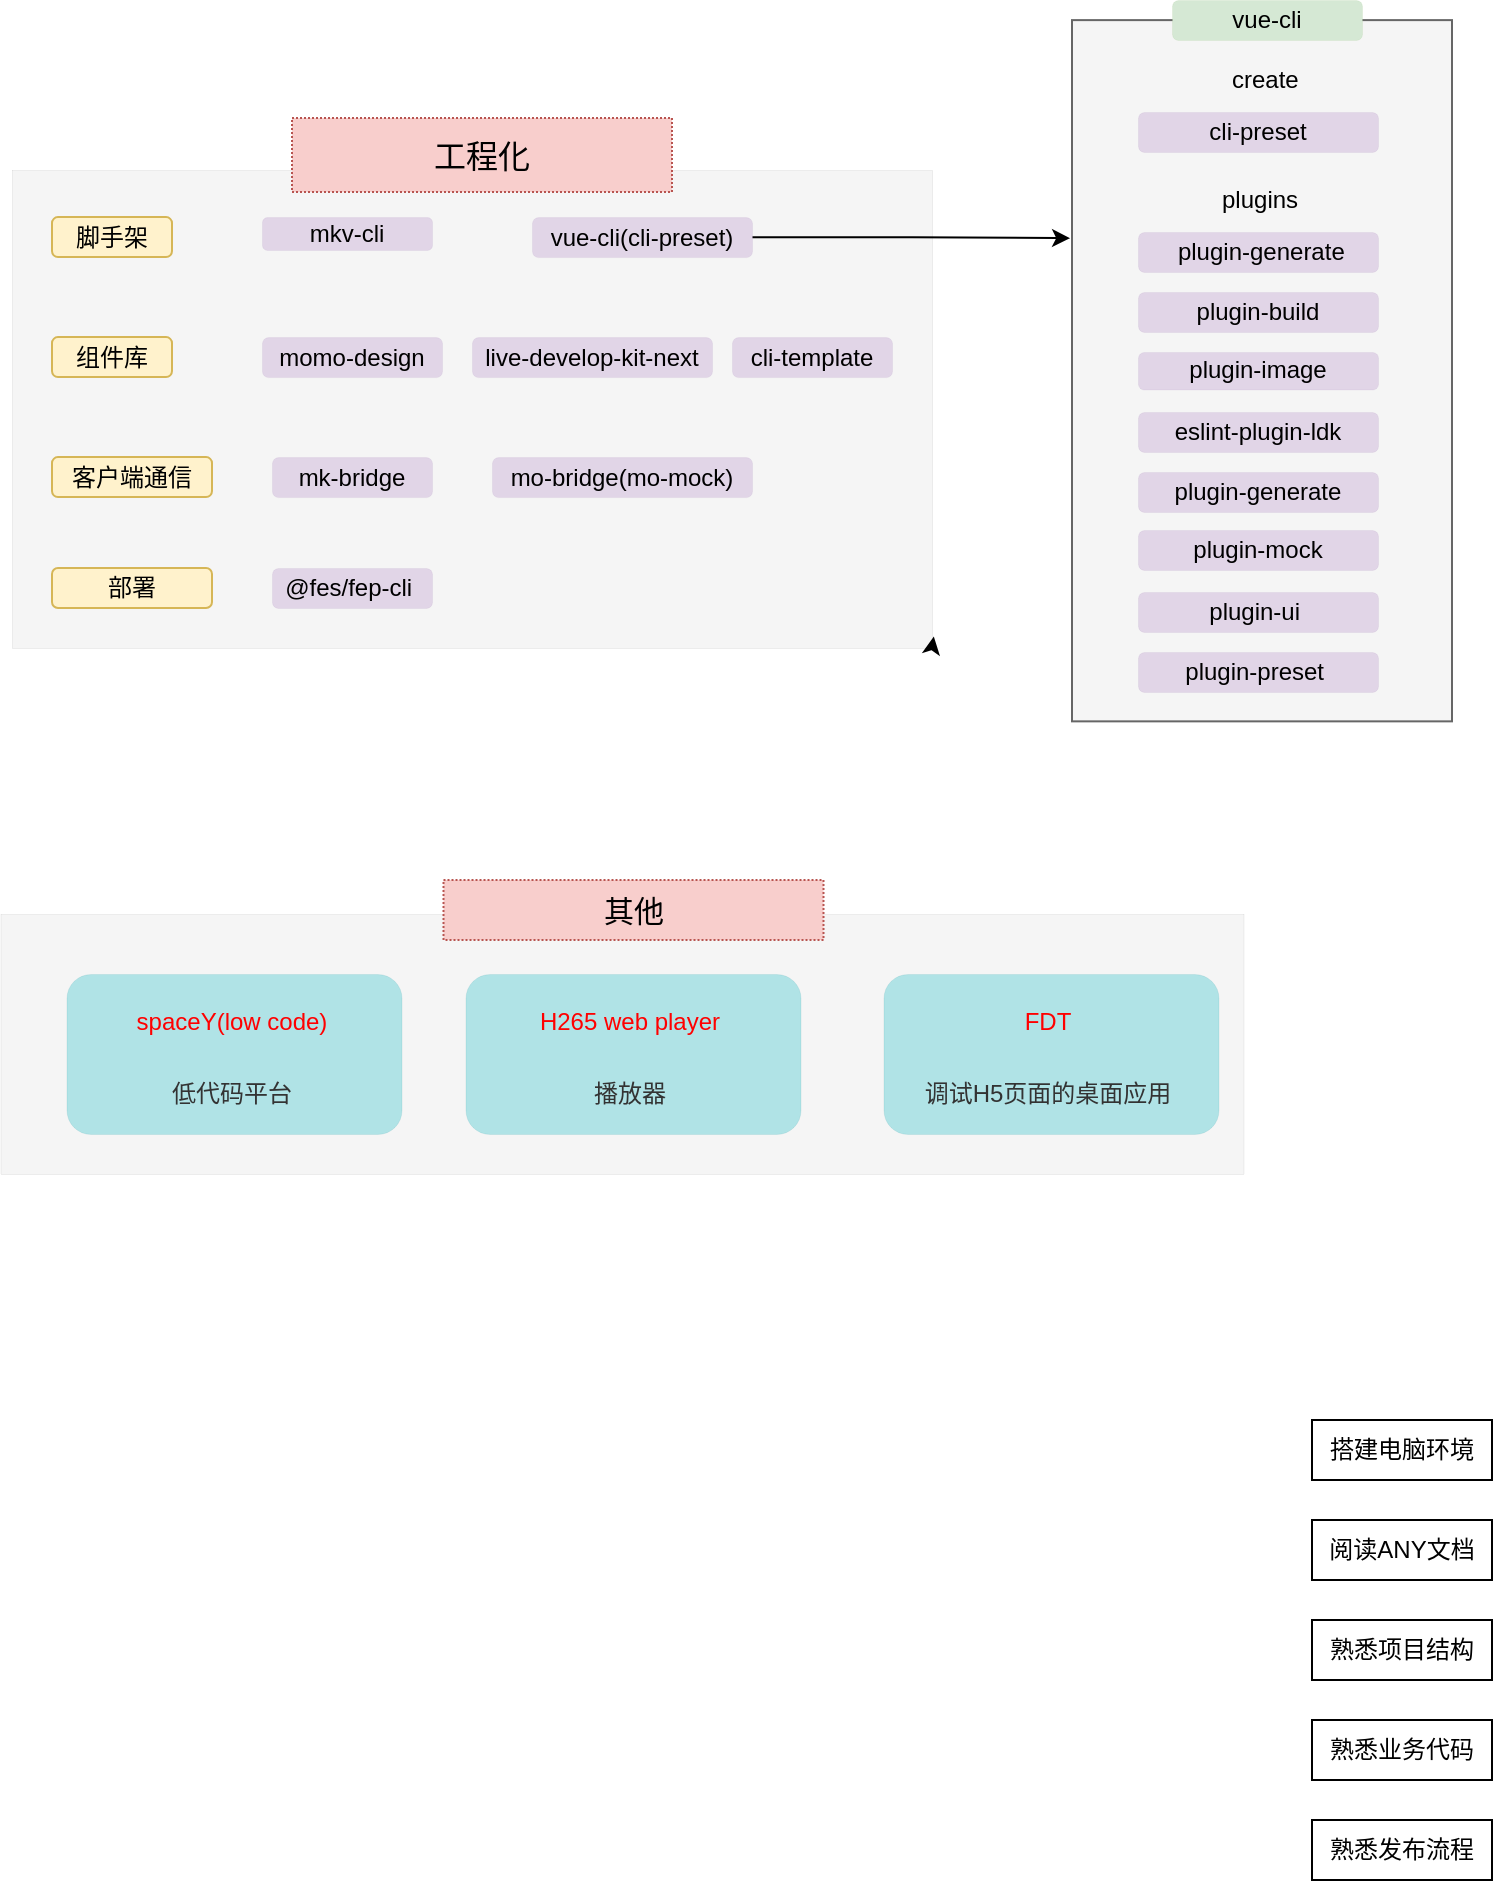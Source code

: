<mxfile version="14.7.7" type="github">
  <diagram id="tQhcmQdpXZ62_c54OMQi" name="Page-1">
    <mxGraphModel dx="1388" dy="1859" grid="1" gridSize="10" guides="1" tooltips="1" connect="1" arrows="1" fold="1" page="1" pageScale="1" pageWidth="827" pageHeight="1169" math="0" shadow="0">
      <root>
        <mxCell id="0" />
        <mxCell id="1" parent="0" />
        <mxCell id="L4b4TQbKoo5pKThwZ0v5-27" value="" style="rounded=0;whiteSpace=wrap;html=1;shadow=0;glass=0;dashed=1;dashPattern=1 1;labelBackgroundColor=#ffffff;sketch=0;fontSize=12;fontColor=#333333;strokeWidth=0;fillColor=#f5f5f5;align=center;verticalAlign=middle;strokeColor=#666666;" vertex="1" parent="1">
          <mxGeometry x="24.25" y="-683" width="621.5" height="130" as="geometry" />
        </mxCell>
        <mxCell id="BeSUbaSSBDn7unbjMiaT-6" value="" style="rounded=0;whiteSpace=wrap;html=1;fillColor=#f5f5f5;strokeColor=#666666;fontColor=#333333;" parent="1" vertex="1">
          <mxGeometry x="560" y="-1129.94" width="190" height="350.62" as="geometry" />
        </mxCell>
        <mxCell id="BeSUbaSSBDn7unbjMiaT-1" value="搭建电脑环境" style="rounded=0;whiteSpace=wrap;html=1;" parent="1" vertex="1">
          <mxGeometry x="680" y="-430" width="90" height="30" as="geometry" />
        </mxCell>
        <mxCell id="BeSUbaSSBDn7unbjMiaT-2" value="阅读ANY文档" style="rounded=0;whiteSpace=wrap;html=1;" parent="1" vertex="1">
          <mxGeometry x="680" y="-380" width="90" height="30" as="geometry" />
        </mxCell>
        <mxCell id="BeSUbaSSBDn7unbjMiaT-3" value="熟悉项目结构" style="rounded=0;whiteSpace=wrap;html=1;" parent="1" vertex="1">
          <mxGeometry x="680" y="-330" width="90" height="30" as="geometry" />
        </mxCell>
        <mxCell id="BeSUbaSSBDn7unbjMiaT-4" value="熟悉业务代码" style="rounded=0;whiteSpace=wrap;html=1;" parent="1" vertex="1">
          <mxGeometry x="680" y="-280" width="90" height="30" as="geometry" />
        </mxCell>
        <mxCell id="BeSUbaSSBDn7unbjMiaT-5" value="熟悉发布流程" style="rounded=0;whiteSpace=wrap;html=1;" parent="1" vertex="1">
          <mxGeometry x="680" y="-230" width="90" height="30" as="geometry" />
        </mxCell>
        <mxCell id="BeSUbaSSBDn7unbjMiaT-7" value="vue-cli" style="text;html=1;strokeColor=#82b366;fillColor=#d5e8d4;align=center;verticalAlign=middle;whiteSpace=wrap;rounded=1;strokeWidth=0;" parent="1" vertex="1">
          <mxGeometry x="610" y="-1140" width="95" height="20" as="geometry" />
        </mxCell>
        <mxCell id="BeSUbaSSBDn7unbjMiaT-9" value="&lt;meta charset=&quot;utf-8&quot;&gt;create" style="text;whiteSpace=wrap;html=1;" parent="1" vertex="1">
          <mxGeometry x="638" y="-1114" width="35" height="30" as="geometry" />
        </mxCell>
        <mxCell id="BeSUbaSSBDn7unbjMiaT-10" value="plugins" style="text;whiteSpace=wrap;html=1;" parent="1" vertex="1">
          <mxGeometry x="633" y="-1054" width="40" height="30" as="geometry" />
        </mxCell>
        <mxCell id="BeSUbaSSBDn7unbjMiaT-18" value="eslint-plugin-ldk" style="text;html=1;strokeColor=#9673a6;align=center;verticalAlign=middle;whiteSpace=wrap;rounded=1;fillColor=#e1d5e7;strokeWidth=0;" parent="1" vertex="1">
          <mxGeometry x="593" y="-934" width="120" height="20" as="geometry" />
        </mxCell>
        <mxCell id="BeSUbaSSBDn7unbjMiaT-22" value="&lt;span style=&quot;text-align: left&quot;&gt;plugin-generate&lt;/span&gt;" style="text;html=1;strokeColor=#9673a6;align=center;verticalAlign=middle;whiteSpace=wrap;rounded=1;fillColor=#e1d5e7;strokeWidth=0;" parent="1" vertex="1">
          <mxGeometry x="593" y="-904" width="120" height="20" as="geometry" />
        </mxCell>
        <mxCell id="BeSUbaSSBDn7unbjMiaT-23" value="&lt;span style=&quot;text-align: left&quot;&gt;plugin-image&lt;/span&gt;" style="text;html=1;strokeColor=#9673a6;align=center;verticalAlign=middle;whiteSpace=wrap;rounded=1;fillColor=#e1d5e7;strokeWidth=0;" parent="1" vertex="1">
          <mxGeometry x="593" y="-964" width="120" height="18.75" as="geometry" />
        </mxCell>
        <mxCell id="BeSUbaSSBDn7unbjMiaT-24" value="&lt;p&gt;plugin-mock&lt;/p&gt;" style="text;html=1;strokeColor=#9673a6;align=center;verticalAlign=middle;whiteSpace=wrap;rounded=1;fillColor=#e1d5e7;strokeWidth=0;" parent="1" vertex="1">
          <mxGeometry x="593" y="-875" width="120" height="20" as="geometry" />
        </mxCell>
        <mxCell id="BeSUbaSSBDn7unbjMiaT-25" value="&lt;span style=&quot;text-align: left&quot;&gt;plugin-ui&amp;nbsp;&lt;/span&gt;" style="text;html=1;strokeColor=#9673a6;align=center;verticalAlign=middle;whiteSpace=wrap;rounded=1;fillColor=#e1d5e7;strokeWidth=0;" parent="1" vertex="1">
          <mxGeometry x="593" y="-844" width="120" height="20" as="geometry" />
        </mxCell>
        <mxCell id="BeSUbaSSBDn7unbjMiaT-26" value="&lt;span style=&quot;text-align: left&quot;&gt;plugin-preset&amp;nbsp;&lt;/span&gt;" style="text;html=1;strokeColor=#9673a6;align=center;verticalAlign=middle;whiteSpace=wrap;rounded=1;fillColor=#e1d5e7;strokeWidth=0;" parent="1" vertex="1">
          <mxGeometry x="593" y="-814" width="120" height="20" as="geometry" />
        </mxCell>
        <mxCell id="BeSUbaSSBDn7unbjMiaT-27" value="&lt;span style=&quot;text-align: left&quot;&gt;plugin-build&lt;/span&gt;" style="text;html=1;strokeColor=#9673a6;align=center;verticalAlign=middle;whiteSpace=wrap;rounded=1;fillColor=#e1d5e7;strokeWidth=0;" parent="1" vertex="1">
          <mxGeometry x="593" y="-994" width="120" height="20" as="geometry" />
        </mxCell>
        <mxCell id="BeSUbaSSBDn7unbjMiaT-28" value="&amp;nbsp;&lt;span&gt;plugin-generate&lt;br&gt;&lt;/span&gt;" style="text;html=1;strokeColor=#9673a6;align=center;verticalAlign=middle;whiteSpace=wrap;rounded=1;fillColor=#e1d5e7;strokeWidth=0;" parent="1" vertex="1">
          <mxGeometry x="593" y="-1024" width="120" height="20" as="geometry" />
        </mxCell>
        <mxCell id="BeSUbaSSBDn7unbjMiaT-32" value="cli-preset&lt;span&gt;&lt;br&gt;&lt;/span&gt;" style="text;html=1;strokeColor=#9673a6;align=center;verticalAlign=middle;whiteSpace=wrap;rounded=1;fillColor=#e1d5e7;strokeWidth=0;" parent="1" vertex="1">
          <mxGeometry x="593" y="-1084" width="120" height="20" as="geometry" />
        </mxCell>
        <mxCell id="BeSUbaSSBDn7unbjMiaT-35" value="" style="rounded=0;whiteSpace=wrap;html=1;shadow=0;glass=0;sketch=0;strokeWidth=0;fillColor=#f5f5f5;strokeColor=#666666;fontColor=#333333;" parent="1" vertex="1">
          <mxGeometry x="30" y="-1055" width="460" height="239" as="geometry" />
        </mxCell>
        <mxCell id="BeSUbaSSBDn7unbjMiaT-36" value="脚手架" style="text;html=1;strokeColor=#d6b656;fillColor=#fff2cc;align=center;verticalAlign=middle;whiteSpace=wrap;rounded=1;shadow=0;glass=0;sketch=0;" parent="1" vertex="1">
          <mxGeometry x="50" y="-1031.44" width="60" height="20" as="geometry" />
        </mxCell>
        <mxCell id="L4b4TQbKoo5pKThwZ0v5-4" style="edgeStyle=orthogonalEdgeStyle;rounded=0;orthogonalLoop=1;jettySize=auto;html=1;entryX=-0.005;entryY=0.311;entryDx=0;entryDy=0;entryPerimeter=0;" edge="1" parent="1" source="BeSUbaSSBDn7unbjMiaT-38" target="BeSUbaSSBDn7unbjMiaT-6">
          <mxGeometry relative="1" as="geometry" />
        </mxCell>
        <mxCell id="BeSUbaSSBDn7unbjMiaT-38" value="vue-cli(cli-preset)" style="text;html=1;strokeColor=#9673a6;fillColor=#e1d5e7;align=center;verticalAlign=middle;whiteSpace=wrap;rounded=1;shadow=0;glass=0;sketch=0;dashed=1;strokeWidth=0;" parent="1" vertex="1">
          <mxGeometry x="290" y="-1031.44" width="110" height="20" as="geometry" />
        </mxCell>
        <mxCell id="BeSUbaSSBDn7unbjMiaT-39" value="live-develop-kit-next" style="text;html=1;strokeColor=#9673a6;fillColor=#e1d5e7;align=center;verticalAlign=middle;whiteSpace=wrap;rounded=1;shadow=0;glass=0;sketch=0;dashed=1;dashPattern=1 1;strokeWidth=0;" parent="1" vertex="1">
          <mxGeometry x="260" y="-971.44" width="120" height="20" as="geometry" />
        </mxCell>
        <mxCell id="BeSUbaSSBDn7unbjMiaT-40" value="momo-design" style="text;html=1;strokeColor=#9673a6;fillColor=#e1d5e7;align=center;verticalAlign=middle;whiteSpace=wrap;rounded=1;shadow=0;glass=0;sketch=0;dashed=1;strokeWidth=0;" parent="1" vertex="1">
          <mxGeometry x="155" y="-971.44" width="90" height="20" as="geometry" />
        </mxCell>
        <mxCell id="BeSUbaSSBDn7unbjMiaT-41" value="组件库" style="text;html=1;strokeColor=#d6b656;fillColor=#fff2cc;align=center;verticalAlign=middle;whiteSpace=wrap;rounded=1;shadow=0;glass=0;sketch=0;" parent="1" vertex="1">
          <mxGeometry x="50" y="-971.44" width="60" height="20" as="geometry" />
        </mxCell>
        <mxCell id="BeSUbaSSBDn7unbjMiaT-42" value="cli-template" style="text;html=1;strokeColor=#9673a6;fillColor=#e1d5e7;align=center;verticalAlign=middle;whiteSpace=wrap;rounded=1;shadow=0;glass=0;sketch=0;dashed=1;strokeWidth=0;" parent="1" vertex="1">
          <mxGeometry x="390" y="-971.44" width="80" height="20" as="geometry" />
        </mxCell>
        <mxCell id="BeSUbaSSBDn7unbjMiaT-43" value="客户端通信" style="text;html=1;strokeColor=#d6b656;fillColor=#fff2cc;align=center;verticalAlign=middle;whiteSpace=wrap;rounded=1;shadow=0;glass=0;sketch=0;" parent="1" vertex="1">
          <mxGeometry x="50" y="-911.44" width="80" height="20" as="geometry" />
        </mxCell>
        <mxCell id="BeSUbaSSBDn7unbjMiaT-44" value="mo-bridge(mo-mock)" style="text;html=1;strokeColor=#9673a6;fillColor=#e1d5e7;align=center;verticalAlign=middle;whiteSpace=wrap;rounded=1;shadow=0;glass=0;sketch=0;dashed=1;strokeWidth=0;" parent="1" vertex="1">
          <mxGeometry x="270" y="-911.44" width="130" height="20" as="geometry" />
        </mxCell>
        <mxCell id="BeSUbaSSBDn7unbjMiaT-45" value="mk-bridge" style="text;html=1;strokeColor=#9673a6;fillColor=#e1d5e7;align=center;verticalAlign=middle;whiteSpace=wrap;rounded=1;shadow=0;glass=0;sketch=0;dashed=1;strokeWidth=0;" parent="1" vertex="1">
          <mxGeometry x="160" y="-911.44" width="80" height="20" as="geometry" />
        </mxCell>
        <mxCell id="BeSUbaSSBDn7unbjMiaT-50" value="工程化" style="text;html=1;strokeColor=#b85450;fillColor=#f8cecc;align=center;verticalAlign=middle;whiteSpace=wrap;rounded=0;shadow=0;glass=0;dashed=1;dashPattern=1 1;sketch=0;fontSize=16;" parent="1" vertex="1">
          <mxGeometry x="170" y="-1081" width="190" height="37" as="geometry" />
        </mxCell>
        <mxCell id="BeSUbaSSBDn7unbjMiaT-52" value="mkv-cli" style="text;html=1;strokeColor=#9673a6;fillColor=#e1d5e7;align=center;verticalAlign=middle;whiteSpace=wrap;rounded=1;shadow=0;glass=0;sketch=0;dashed=1;strokeWidth=0;" parent="1" vertex="1">
          <mxGeometry x="155" y="-1031.44" width="85" height="16.44" as="geometry" />
        </mxCell>
        <mxCell id="L4b4TQbKoo5pKThwZ0v5-1" value="部署" style="text;html=1;strokeColor=#d6b656;fillColor=#fff2cc;align=center;verticalAlign=middle;whiteSpace=wrap;rounded=1;shadow=0;glass=0;sketch=0;" vertex="1" parent="1">
          <mxGeometry x="50" y="-856" width="80" height="20" as="geometry" />
        </mxCell>
        <mxCell id="L4b4TQbKoo5pKThwZ0v5-2" value="@fes/fep-cli&amp;nbsp;" style="text;html=1;strokeColor=#9673a6;fillColor=#e1d5e7;align=center;verticalAlign=middle;whiteSpace=wrap;rounded=1;shadow=0;glass=0;sketch=0;dashed=1;strokeWidth=0;" vertex="1" parent="1">
          <mxGeometry x="160" y="-856" width="80" height="20" as="geometry" />
        </mxCell>
        <mxCell id="L4b4TQbKoo5pKThwZ0v5-3" style="edgeStyle=orthogonalEdgeStyle;rounded=0;orthogonalLoop=1;jettySize=auto;html=1;exitX=1;exitY=1;exitDx=0;exitDy=0;entryX=1.002;entryY=0.976;entryDx=0;entryDy=0;entryPerimeter=0;" edge="1" parent="1" source="BeSUbaSSBDn7unbjMiaT-35" target="BeSUbaSSBDn7unbjMiaT-35">
          <mxGeometry relative="1" as="geometry" />
        </mxCell>
        <mxCell id="L4b4TQbKoo5pKThwZ0v5-11" value="" style="rounded=1;whiteSpace=wrap;html=1;shadow=0;glass=0;dashed=1;dashPattern=1 1;sketch=0;fontSize=12;strokeWidth=0;fillColor=#b0e3e6;align=center;verticalAlign=middle;strokeColor=#0e8088;" vertex="1" parent="1">
          <mxGeometry x="57.25" y="-653" width="167.5" height="80" as="geometry" />
        </mxCell>
        <mxCell id="L4b4TQbKoo5pKThwZ0v5-9" value="spaceY(low code)" style="text;html=1;align=center;verticalAlign=middle;whiteSpace=wrap;rounded=1;shadow=0;glass=0;dashed=1;dashPattern=1 1;sketch=0;fontColor=#FF0000;labelBackgroundColor=none;" vertex="1" parent="1">
          <mxGeometry x="64.75" y="-641" width="150" height="24" as="geometry" />
        </mxCell>
        <mxCell id="L4b4TQbKoo5pKThwZ0v5-12" value="低代码平台" style="text;html=1;strokeColor=none;fillColor=none;align=center;verticalAlign=middle;whiteSpace=wrap;rounded=0;shadow=0;glass=0;dashed=1;dashPattern=1 1;sketch=0;fontSize=12;labelBackgroundColor=none;fontColor=#333333;" vertex="1" parent="1">
          <mxGeometry x="74.75" y="-603" width="130" height="20" as="geometry" />
        </mxCell>
        <mxCell id="L4b4TQbKoo5pKThwZ0v5-21" value="" style="rounded=1;whiteSpace=wrap;html=1;shadow=0;glass=0;dashed=1;dashPattern=1 1;sketch=0;fontSize=12;strokeWidth=0;fillColor=#b0e3e6;align=center;verticalAlign=middle;strokeColor=#0e8088;" vertex="1" parent="1">
          <mxGeometry x="465.75" y="-653" width="167.5" height="80" as="geometry" />
        </mxCell>
        <mxCell id="L4b4TQbKoo5pKThwZ0v5-22" value="FDT" style="text;html=1;align=center;verticalAlign=middle;whiteSpace=wrap;rounded=1;shadow=0;glass=0;dashed=1;dashPattern=1 1;sketch=0;fontColor=#FF0000;labelBackgroundColor=none;" vertex="1" parent="1">
          <mxGeometry x="473.25" y="-641" width="150" height="24" as="geometry" />
        </mxCell>
        <mxCell id="L4b4TQbKoo5pKThwZ0v5-23" value="&lt;span&gt;调试H5页面的桌面应用&lt;/span&gt;" style="text;html=1;strokeColor=none;fillColor=none;align=center;verticalAlign=middle;whiteSpace=wrap;rounded=0;shadow=0;glass=0;dashed=1;dashPattern=1 1;sketch=0;fontSize=12;labelBackgroundColor=none;fontColor=#333333;" vertex="1" parent="1">
          <mxGeometry x="483.25" y="-603" width="130" height="20" as="geometry" />
        </mxCell>
        <mxCell id="L4b4TQbKoo5pKThwZ0v5-24" value="" style="rounded=1;whiteSpace=wrap;html=1;shadow=0;glass=0;dashed=1;dashPattern=1 1;sketch=0;fontSize=12;strokeWidth=0;fillColor=#b0e3e6;align=center;verticalAlign=middle;strokeColor=#0e8088;" vertex="1" parent="1">
          <mxGeometry x="256.75" y="-653" width="167.5" height="80" as="geometry" />
        </mxCell>
        <mxCell id="L4b4TQbKoo5pKThwZ0v5-25" value="H265 web player" style="text;html=1;align=center;verticalAlign=middle;whiteSpace=wrap;rounded=1;shadow=0;glass=0;dashed=1;dashPattern=1 1;sketch=0;fontColor=#FF0000;labelBackgroundColor=none;" vertex="1" parent="1">
          <mxGeometry x="264.25" y="-641" width="150" height="24" as="geometry" />
        </mxCell>
        <mxCell id="L4b4TQbKoo5pKThwZ0v5-26" value="播放器" style="text;html=1;strokeColor=none;fillColor=none;align=center;verticalAlign=middle;whiteSpace=wrap;rounded=0;shadow=0;glass=0;dashed=1;dashPattern=1 1;sketch=0;fontSize=12;labelBackgroundColor=none;fontColor=#333333;" vertex="1" parent="1">
          <mxGeometry x="274.25" y="-603" width="130" height="20" as="geometry" />
        </mxCell>
        <mxCell id="L4b4TQbKoo5pKThwZ0v5-28" value="其他" style="text;html=1;strokeColor=#b85450;fillColor=#f8cecc;align=center;verticalAlign=middle;whiteSpace=wrap;rounded=0;shadow=0;glass=0;dashed=1;dashPattern=1 1;labelBackgroundColor=none;sketch=0;fontSize=15;" vertex="1" parent="1">
          <mxGeometry x="245.75" y="-700" width="190" height="30" as="geometry" />
        </mxCell>
      </root>
    </mxGraphModel>
  </diagram>
</mxfile>
